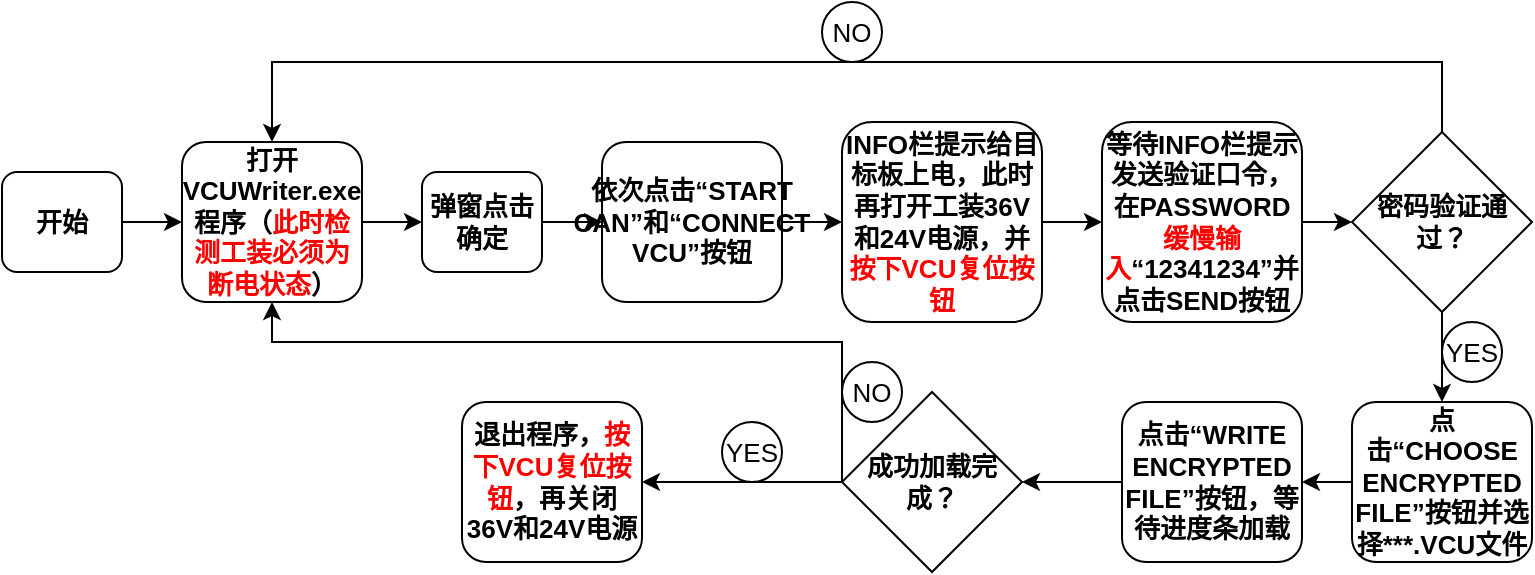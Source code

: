<mxfile version="13.6.3" type="github">
  <diagram id="C5RBs43oDa-KdzZeNtuy" name="Page-1">
    <mxGraphModel dx="782" dy="433" grid="1" gridSize="10" guides="1" tooltips="1" connect="1" arrows="1" fold="1" page="1" pageScale="1" pageWidth="827" pageHeight="1169" math="0" shadow="0">
      <root>
        <mxCell id="WIyWlLk6GJQsqaUBKTNV-0" />
        <mxCell id="WIyWlLk6GJQsqaUBKTNV-1" parent="WIyWlLk6GJQsqaUBKTNV-0" />
        <mxCell id="OF_hGV95gJF7EMVbI0KL-5" value="" style="edgeStyle=orthogonalEdgeStyle;rounded=0;orthogonalLoop=1;jettySize=auto;html=1;fontSize=13;" edge="1" parent="WIyWlLk6GJQsqaUBKTNV-1" source="OF_hGV95gJF7EMVbI0KL-0" target="OF_hGV95gJF7EMVbI0KL-2">
          <mxGeometry relative="1" as="geometry" />
        </mxCell>
        <UserObject label="打开VCUWriter.exe程序（&lt;font color=&quot;#ff0000&quot;&gt;此时检测工装必须为断电状态&lt;/font&gt;）" id="OF_hGV95gJF7EMVbI0KL-0">
          <mxCell style="rounded=1;whiteSpace=wrap;html=1;fontStyle=1;fontSize=13;" vertex="1" parent="WIyWlLk6GJQsqaUBKTNV-1">
            <mxGeometry x="110" y="240" width="90" height="80" as="geometry" />
          </mxCell>
        </UserObject>
        <mxCell id="OF_hGV95gJF7EMVbI0KL-6" value="" style="edgeStyle=orthogonalEdgeStyle;rounded=0;orthogonalLoop=1;jettySize=auto;html=1;fontSize=13;" edge="1" parent="WIyWlLk6GJQsqaUBKTNV-1" source="OF_hGV95gJF7EMVbI0KL-2" target="OF_hGV95gJF7EMVbI0KL-3">
          <mxGeometry relative="1" as="geometry" />
        </mxCell>
        <UserObject label="弹窗点击确定" id="OF_hGV95gJF7EMVbI0KL-2">
          <mxCell style="rounded=1;whiteSpace=wrap;html=1;fontStyle=1;fontSize=13;" vertex="1" parent="WIyWlLk6GJQsqaUBKTNV-1">
            <mxGeometry x="230" y="255" width="60" height="50" as="geometry" />
          </mxCell>
        </UserObject>
        <mxCell id="OF_hGV95gJF7EMVbI0KL-7" value="" style="edgeStyle=orthogonalEdgeStyle;rounded=0;orthogonalLoop=1;jettySize=auto;html=1;fontSize=13;" edge="1" parent="WIyWlLk6GJQsqaUBKTNV-1" source="OF_hGV95gJF7EMVbI0KL-3" target="OF_hGV95gJF7EMVbI0KL-4">
          <mxGeometry relative="1" as="geometry" />
        </mxCell>
        <UserObject label="依次点击“START CAN”和“CONNECT VCU”按钮" id="OF_hGV95gJF7EMVbI0KL-3">
          <mxCell style="rounded=1;whiteSpace=wrap;html=1;fontStyle=1;fontSize=13;" vertex="1" parent="WIyWlLk6GJQsqaUBKTNV-1">
            <mxGeometry x="320" y="240" width="90" height="80" as="geometry" />
          </mxCell>
        </UserObject>
        <mxCell id="OF_hGV95gJF7EMVbI0KL-10" value="" style="edgeStyle=orthogonalEdgeStyle;rounded=0;orthogonalLoop=1;jettySize=auto;html=1;fontSize=13;" edge="1" parent="WIyWlLk6GJQsqaUBKTNV-1" source="OF_hGV95gJF7EMVbI0KL-4" target="OF_hGV95gJF7EMVbI0KL-8">
          <mxGeometry relative="1" as="geometry" />
        </mxCell>
        <UserObject label="INFO栏提示给目标板上电，此时再打开工装36V和24V电源，并&lt;font color=&quot;#ff0000&quot;&gt;按下VCU复位按钮&lt;/font&gt;" id="OF_hGV95gJF7EMVbI0KL-4">
          <mxCell style="rounded=1;whiteSpace=wrap;html=1;fontStyle=1;fontSize=13;" vertex="1" parent="WIyWlLk6GJQsqaUBKTNV-1">
            <mxGeometry x="440" y="230" width="100" height="100" as="geometry" />
          </mxCell>
        </UserObject>
        <mxCell id="OF_hGV95gJF7EMVbI0KL-31" value="" style="edgeStyle=orthogonalEdgeStyle;rounded=0;orthogonalLoop=1;jettySize=auto;html=1;fontSize=13;" edge="1" parent="WIyWlLk6GJQsqaUBKTNV-1" source="OF_hGV95gJF7EMVbI0KL-8" target="OF_hGV95gJF7EMVbI0KL-11">
          <mxGeometry relative="1" as="geometry" />
        </mxCell>
        <UserObject label="等待INFO栏提示发送验证口令，在PASSWORD&lt;font color=&quot;#ff0000&quot;&gt;缓慢输入&lt;/font&gt;“12341234”并点击SEND按钮" id="OF_hGV95gJF7EMVbI0KL-8">
          <mxCell style="rounded=1;whiteSpace=wrap;html=1;fontStyle=1;fontSize=13;" vertex="1" parent="WIyWlLk6GJQsqaUBKTNV-1">
            <mxGeometry x="570" y="230" width="100" height="100" as="geometry" />
          </mxCell>
        </UserObject>
        <mxCell id="OF_hGV95gJF7EMVbI0KL-13" style="edgeStyle=orthogonalEdgeStyle;rounded=0;orthogonalLoop=1;jettySize=auto;html=1;exitX=0.5;exitY=0;exitDx=0;exitDy=0;entryX=0.5;entryY=0;entryDx=0;entryDy=0;fontSize=13;" edge="1" parent="WIyWlLk6GJQsqaUBKTNV-1" source="OF_hGV95gJF7EMVbI0KL-11" target="OF_hGV95gJF7EMVbI0KL-0">
          <mxGeometry relative="1" as="geometry">
            <Array as="points">
              <mxPoint x="740" y="200" />
              <mxPoint x="155" y="200" />
            </Array>
          </mxGeometry>
        </mxCell>
        <mxCell id="OF_hGV95gJF7EMVbI0KL-16" value="" style="edgeStyle=orthogonalEdgeStyle;rounded=0;orthogonalLoop=1;jettySize=auto;html=1;fontSize=13;" edge="1" parent="WIyWlLk6GJQsqaUBKTNV-1" source="OF_hGV95gJF7EMVbI0KL-11" target="OF_hGV95gJF7EMVbI0KL-15">
          <mxGeometry relative="1" as="geometry" />
        </mxCell>
        <mxCell id="OF_hGV95gJF7EMVbI0KL-11" value="密码验证通过？" style="rhombus;whiteSpace=wrap;html=1;fontSize=13;fontStyle=1" vertex="1" parent="WIyWlLk6GJQsqaUBKTNV-1">
          <mxGeometry x="695" y="235" width="90" height="90" as="geometry" />
        </mxCell>
        <mxCell id="OF_hGV95gJF7EMVbI0KL-14" value="NO" style="ellipse;whiteSpace=wrap;html=1;aspect=fixed;fontSize=13;" vertex="1" parent="WIyWlLk6GJQsqaUBKTNV-1">
          <mxGeometry x="430" y="170" width="30" height="30" as="geometry" />
        </mxCell>
        <mxCell id="OF_hGV95gJF7EMVbI0KL-18" value="" style="edgeStyle=orthogonalEdgeStyle;rounded=0;orthogonalLoop=1;jettySize=auto;html=1;fontSize=13;" edge="1" parent="WIyWlLk6GJQsqaUBKTNV-1" source="OF_hGV95gJF7EMVbI0KL-15" target="OF_hGV95gJF7EMVbI0KL-17">
          <mxGeometry relative="1" as="geometry" />
        </mxCell>
        <UserObject label="点击“CHOOSE ENCRYPTED FILE”按钮并选择***.VCU文件" id="OF_hGV95gJF7EMVbI0KL-15">
          <mxCell style="rounded=1;whiteSpace=wrap;html=1;fontStyle=1;fontSize=13;" vertex="1" parent="WIyWlLk6GJQsqaUBKTNV-1">
            <mxGeometry x="695" y="370" width="90" height="80" as="geometry" />
          </mxCell>
        </UserObject>
        <mxCell id="OF_hGV95gJF7EMVbI0KL-20" value="" style="edgeStyle=orthogonalEdgeStyle;rounded=0;orthogonalLoop=1;jettySize=auto;html=1;fontSize=13;" edge="1" parent="WIyWlLk6GJQsqaUBKTNV-1" source="OF_hGV95gJF7EMVbI0KL-17" target="OF_hGV95gJF7EMVbI0KL-19">
          <mxGeometry relative="1" as="geometry" />
        </mxCell>
        <UserObject label="点击“WRITE ENCRYPTED FILE”按钮，等待进度条加载" id="OF_hGV95gJF7EMVbI0KL-17">
          <mxCell style="rounded=1;whiteSpace=wrap;html=1;fontStyle=1;fontSize=13;" vertex="1" parent="WIyWlLk6GJQsqaUBKTNV-1">
            <mxGeometry x="580" y="370" width="90" height="80" as="geometry" />
          </mxCell>
        </UserObject>
        <mxCell id="OF_hGV95gJF7EMVbI0KL-21" style="edgeStyle=orthogonalEdgeStyle;rounded=0;orthogonalLoop=1;jettySize=auto;html=1;exitX=0;exitY=0.5;exitDx=0;exitDy=0;entryX=0.5;entryY=1;entryDx=0;entryDy=0;fontSize=13;" edge="1" parent="WIyWlLk6GJQsqaUBKTNV-1" source="OF_hGV95gJF7EMVbI0KL-19" target="OF_hGV95gJF7EMVbI0KL-0">
          <mxGeometry relative="1" as="geometry">
            <Array as="points">
              <mxPoint x="440" y="340" />
              <mxPoint x="155" y="340" />
            </Array>
          </mxGeometry>
        </mxCell>
        <mxCell id="OF_hGV95gJF7EMVbI0KL-29" value="" style="edgeStyle=orthogonalEdgeStyle;rounded=0;orthogonalLoop=1;jettySize=auto;html=1;fontSize=13;" edge="1" parent="WIyWlLk6GJQsqaUBKTNV-1" source="OF_hGV95gJF7EMVbI0KL-19" target="OF_hGV95gJF7EMVbI0KL-26">
          <mxGeometry relative="1" as="geometry" />
        </mxCell>
        <mxCell id="OF_hGV95gJF7EMVbI0KL-19" value="成功加载完成？" style="rhombus;whiteSpace=wrap;html=1;fontSize=13;fontStyle=1" vertex="1" parent="WIyWlLk6GJQsqaUBKTNV-1">
          <mxGeometry x="440" y="365" width="90" height="90" as="geometry" />
        </mxCell>
        <mxCell id="OF_hGV95gJF7EMVbI0KL-22" value="YES" style="ellipse;whiteSpace=wrap;html=1;aspect=fixed;fontSize=13;" vertex="1" parent="WIyWlLk6GJQsqaUBKTNV-1">
          <mxGeometry x="740" y="330" width="30" height="30" as="geometry" />
        </mxCell>
        <mxCell id="OF_hGV95gJF7EMVbI0KL-23" value="NO" style="ellipse;whiteSpace=wrap;html=1;aspect=fixed;fontSize=13;" vertex="1" parent="WIyWlLk6GJQsqaUBKTNV-1">
          <mxGeometry x="440" y="350" width="30" height="30" as="geometry" />
        </mxCell>
        <UserObject label="退出程序，&lt;font color=&quot;#ff0000&quot;&gt;按下VCU复位按钮&lt;/font&gt;，再关闭36V和24V电源" id="OF_hGV95gJF7EMVbI0KL-26">
          <mxCell style="rounded=1;whiteSpace=wrap;html=1;fontStyle=1;fontSize=13;" vertex="1" parent="WIyWlLk6GJQsqaUBKTNV-1">
            <mxGeometry x="250" y="370" width="90" height="80" as="geometry" />
          </mxCell>
        </UserObject>
        <mxCell id="OF_hGV95gJF7EMVbI0KL-28" value="" style="edgeStyle=orthogonalEdgeStyle;rounded=0;orthogonalLoop=1;jettySize=auto;html=1;fontSize=13;" edge="1" parent="WIyWlLk6GJQsqaUBKTNV-1" source="OF_hGV95gJF7EMVbI0KL-27" target="OF_hGV95gJF7EMVbI0KL-0">
          <mxGeometry relative="1" as="geometry" />
        </mxCell>
        <UserObject label="开始" id="OF_hGV95gJF7EMVbI0KL-27">
          <mxCell style="rounded=1;whiteSpace=wrap;html=1;fontStyle=1;fontSize=13;" vertex="1" parent="WIyWlLk6GJQsqaUBKTNV-1">
            <mxGeometry x="20" y="255" width="60" height="50" as="geometry" />
          </mxCell>
        </UserObject>
        <mxCell id="OF_hGV95gJF7EMVbI0KL-30" value="YES" style="ellipse;whiteSpace=wrap;html=1;aspect=fixed;fontSize=13;" vertex="1" parent="WIyWlLk6GJQsqaUBKTNV-1">
          <mxGeometry x="380" y="380" width="30" height="30" as="geometry" />
        </mxCell>
      </root>
    </mxGraphModel>
  </diagram>
</mxfile>

